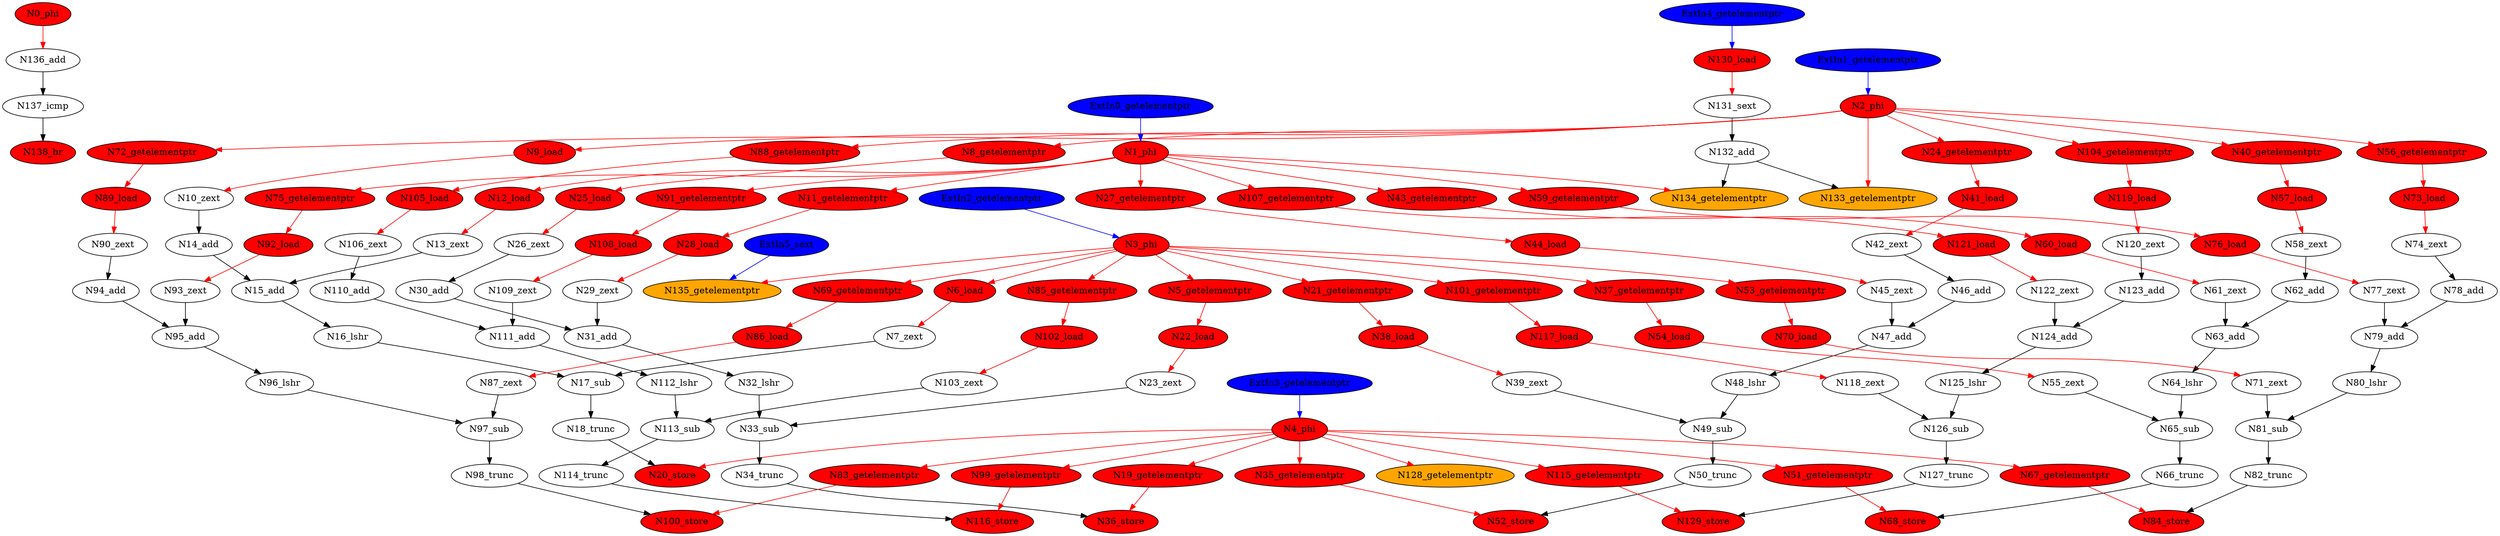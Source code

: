 digraph "lencod_computeBiPredSATD1_for.body133.11848" {
frequency = 390616
N0_phi [weight = 1, forbidden = 1, fillcolor = red, style = filled]
N1_phi [weight = 1, forbidden = 1, fillcolor = red, style = filled]
N2_phi [weight = 1, forbidden = 1, fillcolor = red, style = filled]
N3_phi [weight = 1, forbidden = 1, fillcolor = red, style = filled]
N4_phi [weight = 1, forbidden = 1, fillcolor = red, style = filled]
N5_getelementptr [weight = 1, forbidden = 1, fillcolor = red, style = filled]
N6_load [weight = 1, forbidden = 1, fillcolor = red, style = filled]
N7_zext [weight = 1, forbidden = 0]
N8_getelementptr [weight = 1, forbidden = 1, fillcolor = red, style = filled]
N9_load [weight = 1, forbidden = 1, fillcolor = red, style = filled]
N10_zext [weight = 1, forbidden = 0]
N11_getelementptr [weight = 1, forbidden = 1, fillcolor = red, style = filled]
N12_load [weight = 1, forbidden = 1, fillcolor = red, style = filled]
N13_zext [weight = 1, forbidden = 0]
N14_add [weight = 1, forbidden = 0]
N15_add [weight = 1, forbidden = 0]
N16_lshr [weight = 1, forbidden = 0]
N17_sub [weight = 1, forbidden = 0]
N18_trunc [weight = 1, forbidden = 0]
N19_getelementptr [weight = 1, forbidden = 1, fillcolor = red, style = filled]
N20_store [weight = 1, forbidden = 1, fillcolor = red, style = filled]
N21_getelementptr [weight = 1, forbidden = 1, fillcolor = red, style = filled]
N22_load [weight = 1, forbidden = 1, fillcolor = red, style = filled]
N23_zext [weight = 1, forbidden = 0]
N24_getelementptr [weight = 1, forbidden = 1, fillcolor = red, style = filled]
N25_load [weight = 1, forbidden = 1, fillcolor = red, style = filled]
N26_zext [weight = 1, forbidden = 0]
N27_getelementptr [weight = 1, forbidden = 1, fillcolor = red, style = filled]
N28_load [weight = 1, forbidden = 1, fillcolor = red, style = filled]
N29_zext [weight = 1, forbidden = 0]
N30_add [weight = 1, forbidden = 0]
N31_add [weight = 1, forbidden = 0]
N32_lshr [weight = 1, forbidden = 0]
N33_sub [weight = 1, forbidden = 0]
N34_trunc [weight = 1, forbidden = 0]
N35_getelementptr [weight = 1, forbidden = 1, fillcolor = red, style = filled]
N36_store [weight = 1, forbidden = 1, fillcolor = red, style = filled]
N37_getelementptr [weight = 1, forbidden = 1, fillcolor = red, style = filled]
N38_load [weight = 1, forbidden = 1, fillcolor = red, style = filled]
N39_zext [weight = 1, forbidden = 0]
N40_getelementptr [weight = 1, forbidden = 1, fillcolor = red, style = filled]
N41_load [weight = 1, forbidden = 1, fillcolor = red, style = filled]
N42_zext [weight = 1, forbidden = 0]
N43_getelementptr [weight = 1, forbidden = 1, fillcolor = red, style = filled]
N44_load [weight = 1, forbidden = 1, fillcolor = red, style = filled]
N45_zext [weight = 1, forbidden = 0]
N46_add [weight = 1, forbidden = 0]
N47_add [weight = 1, forbidden = 0]
N48_lshr [weight = 1, forbidden = 0]
N49_sub [weight = 1, forbidden = 0]
N50_trunc [weight = 1, forbidden = 0]
N51_getelementptr [weight = 1, forbidden = 1, fillcolor = red, style = filled]
N52_store [weight = 1, forbidden = 1, fillcolor = red, style = filled]
N53_getelementptr [weight = 1, forbidden = 1, fillcolor = red, style = filled]
N54_load [weight = 1, forbidden = 1, fillcolor = red, style = filled]
N55_zext [weight = 1, forbidden = 0]
N56_getelementptr [weight = 1, forbidden = 1, fillcolor = red, style = filled]
N57_load [weight = 1, forbidden = 1, fillcolor = red, style = filled]
N58_zext [weight = 1, forbidden = 0]
N59_getelementptr [weight = 1, forbidden = 1, fillcolor = red, style = filled]
N60_load [weight = 1, forbidden = 1, fillcolor = red, style = filled]
N61_zext [weight = 1, forbidden = 0]
N62_add [weight = 1, forbidden = 0]
N63_add [weight = 1, forbidden = 0]
N64_lshr [weight = 1, forbidden = 0]
N65_sub [weight = 1, forbidden = 0]
N66_trunc [weight = 1, forbidden = 0]
N67_getelementptr [weight = 1, forbidden = 1, fillcolor = red, style = filled]
N68_store [weight = 1, forbidden = 1, fillcolor = red, style = filled]
N69_getelementptr [weight = 1, forbidden = 1, fillcolor = red, style = filled]
N70_load [weight = 1, forbidden = 1, fillcolor = red, style = filled]
N71_zext [weight = 1, forbidden = 0]
N72_getelementptr [weight = 1, forbidden = 1, fillcolor = red, style = filled]
N73_load [weight = 1, forbidden = 1, fillcolor = red, style = filled]
N74_zext [weight = 1, forbidden = 0]
N75_getelementptr [weight = 1, forbidden = 1, fillcolor = red, style = filled]
N76_load [weight = 1, forbidden = 1, fillcolor = red, style = filled]
N77_zext [weight = 1, forbidden = 0]
N78_add [weight = 1, forbidden = 0]
N79_add [weight = 1, forbidden = 0]
N80_lshr [weight = 1, forbidden = 0]
N81_sub [weight = 1, forbidden = 0]
N82_trunc [weight = 1, forbidden = 0]
N83_getelementptr [weight = 1, forbidden = 1, fillcolor = red, style = filled]
N84_store [weight = 1, forbidden = 1, fillcolor = red, style = filled]
N85_getelementptr [weight = 1, forbidden = 1, fillcolor = red, style = filled]
N86_load [weight = 1, forbidden = 1, fillcolor = red, style = filled]
N87_zext [weight = 1, forbidden = 0]
N88_getelementptr [weight = 1, forbidden = 1, fillcolor = red, style = filled]
N89_load [weight = 1, forbidden = 1, fillcolor = red, style = filled]
N90_zext [weight = 1, forbidden = 0]
N91_getelementptr [weight = 1, forbidden = 1, fillcolor = red, style = filled]
N92_load [weight = 1, forbidden = 1, fillcolor = red, style = filled]
N93_zext [weight = 1, forbidden = 0]
N94_add [weight = 1, forbidden = 0]
N95_add [weight = 1, forbidden = 0]
N96_lshr [weight = 1, forbidden = 0]
N97_sub [weight = 1, forbidden = 0]
N98_trunc [weight = 1, forbidden = 0]
N99_getelementptr [weight = 1, forbidden = 1, fillcolor = red, style = filled]
N100_store [weight = 1, forbidden = 1, fillcolor = red, style = filled]
N101_getelementptr [weight = 1, forbidden = 1, fillcolor = red, style = filled]
N102_load [weight = 1, forbidden = 1, fillcolor = red, style = filled]
N103_zext [weight = 1, forbidden = 0]
N104_getelementptr [weight = 1, forbidden = 1, fillcolor = red, style = filled]
N105_load [weight = 1, forbidden = 1, fillcolor = red, style = filled]
N106_zext [weight = 1, forbidden = 0]
N107_getelementptr [weight = 1, forbidden = 1, fillcolor = red, style = filled]
N108_load [weight = 1, forbidden = 1, fillcolor = red, style = filled]
N109_zext [weight = 1, forbidden = 0]
N110_add [weight = 1, forbidden = 0]
N111_add [weight = 1, forbidden = 0]
N112_lshr [weight = 1, forbidden = 0]
N113_sub [weight = 1, forbidden = 0]
N114_trunc [weight = 1, forbidden = 0]
N115_getelementptr [weight = 1, forbidden = 1, fillcolor = red, style = filled]
N116_store [weight = 1, forbidden = 1, fillcolor = red, style = filled]
N117_load [weight = 1, forbidden = 1, fillcolor = red, style = filled]
N118_zext [weight = 1, forbidden = 0]
N119_load [weight = 1, forbidden = 1, fillcolor = red, style = filled]
N120_zext [weight = 1, forbidden = 0]
N121_load [weight = 1, forbidden = 1, fillcolor = red, style = filled]
N122_zext [weight = 1, forbidden = 0]
N123_add [weight = 1, forbidden = 0]
N124_add [weight = 1, forbidden = 0]
N125_lshr [weight = 1, forbidden = 0]
N126_sub [weight = 1, forbidden = 0]
N127_trunc [weight = 1, forbidden = 0]
N128_getelementptr [weight = 1, forbidden = 1, fillcolor = orange, style = filled]
N129_store [weight = 1, forbidden = 1, fillcolor = red, style = filled]
N130_load [weight = 1, forbidden = 1, fillcolor = red, style = filled]
N131_sext [weight = 1, forbidden = 0]
N132_add [weight = 1, forbidden = 0]
N133_getelementptr [weight = 1, forbidden = 1, fillcolor = orange, style = filled]
N134_getelementptr [weight = 1, forbidden = 1, fillcolor = orange, style = filled]
N135_getelementptr [weight = 1, forbidden = 1, fillcolor = orange, style = filled]
N136_add [weight = 1, forbidden = 0]
N137_icmp [weight = 1, forbidden = 0]
N138_br [weight = 1, forbidden = 1, fillcolor = red, style = filled]
ExtIn0_getelementptr [weight = 0, forbidden = 1, fillcolor = blue, style = filled]
ExtIn1_getelementptr [weight = 0, forbidden = 1, fillcolor = blue, style = filled]
ExtIn2_getelementptr [weight = 0, forbidden = 1, fillcolor = blue, style = filled]
ExtIn3_getelementptr [weight = 0, forbidden = 1, fillcolor = blue, style = filled]
ExtIn4_getelementptr [weight = 0, forbidden = 1, fillcolor = blue, style = filled]
ExtIn5_sext [weight = 0, forbidden = 1, fillcolor = blue, style = filled]
N0_phi -> N136_add [color = red]
N1_phi -> N11_getelementptr [color = red]
N1_phi -> N12_load [color = red]
N1_phi -> N27_getelementptr [color = red]
N1_phi -> N43_getelementptr [color = red]
N1_phi -> N59_getelementptr [color = red]
N1_phi -> N75_getelementptr [color = red]
N1_phi -> N91_getelementptr [color = red]
N1_phi -> N107_getelementptr [color = red]
N1_phi -> N134_getelementptr [color = red]
N2_phi -> N8_getelementptr [color = red]
N2_phi -> N9_load [color = red]
N2_phi -> N24_getelementptr [color = red]
N2_phi -> N40_getelementptr [color = red]
N2_phi -> N56_getelementptr [color = red]
N2_phi -> N72_getelementptr [color = red]
N2_phi -> N88_getelementptr [color = red]
N2_phi -> N104_getelementptr [color = red]
N2_phi -> N133_getelementptr [color = red]
N3_phi -> N5_getelementptr [color = red]
N3_phi -> N6_load [color = red]
N3_phi -> N21_getelementptr [color = red]
N3_phi -> N37_getelementptr [color = red]
N3_phi -> N53_getelementptr [color = red]
N3_phi -> N69_getelementptr [color = red]
N3_phi -> N85_getelementptr [color = red]
N3_phi -> N101_getelementptr [color = red]
N3_phi -> N135_getelementptr [color = red]
N4_phi -> N19_getelementptr [color = red]
N4_phi -> N20_store [color = red]
N4_phi -> N35_getelementptr [color = red]
N4_phi -> N51_getelementptr [color = red]
N4_phi -> N67_getelementptr [color = red]
N4_phi -> N83_getelementptr [color = red]
N4_phi -> N99_getelementptr [color = red]
N4_phi -> N115_getelementptr [color = red]
N4_phi -> N128_getelementptr [color = red]
N5_getelementptr -> N22_load [color = red]
N6_load -> N7_zext [color = red]
N7_zext -> N17_sub
N8_getelementptr -> N25_load [color = red]
N9_load -> N10_zext [color = red]
N10_zext -> N14_add
N11_getelementptr -> N28_load [color = red]
N12_load -> N13_zext [color = red]
N13_zext -> N15_add
N14_add -> N15_add
N15_add -> N16_lshr
N16_lshr -> N17_sub
N17_sub -> N18_trunc
N18_trunc -> N20_store
N19_getelementptr -> N36_store [color = red]
N21_getelementptr -> N38_load [color = red]
N22_load -> N23_zext [color = red]
N23_zext -> N33_sub
N24_getelementptr -> N41_load [color = red]
N25_load -> N26_zext [color = red]
N26_zext -> N30_add
N27_getelementptr -> N44_load [color = red]
N28_load -> N29_zext [color = red]
N29_zext -> N31_add
N30_add -> N31_add
N31_add -> N32_lshr
N32_lshr -> N33_sub
N33_sub -> N34_trunc
N34_trunc -> N36_store
N35_getelementptr -> N52_store [color = red]
N37_getelementptr -> N54_load [color = red]
N38_load -> N39_zext [color = red]
N39_zext -> N49_sub
N40_getelementptr -> N57_load [color = red]
N41_load -> N42_zext [color = red]
N42_zext -> N46_add
N43_getelementptr -> N60_load [color = red]
N44_load -> N45_zext [color = red]
N45_zext -> N47_add
N46_add -> N47_add
N47_add -> N48_lshr
N48_lshr -> N49_sub
N49_sub -> N50_trunc
N50_trunc -> N52_store
N51_getelementptr -> N68_store [color = red]
N53_getelementptr -> N70_load [color = red]
N54_load -> N55_zext [color = red]
N55_zext -> N65_sub
N56_getelementptr -> N73_load [color = red]
N57_load -> N58_zext [color = red]
N58_zext -> N62_add
N59_getelementptr -> N76_load [color = red]
N60_load -> N61_zext [color = red]
N61_zext -> N63_add
N62_add -> N63_add
N63_add -> N64_lshr
N64_lshr -> N65_sub
N65_sub -> N66_trunc
N66_trunc -> N68_store
N67_getelementptr -> N84_store [color = red]
N69_getelementptr -> N86_load [color = red]
N70_load -> N71_zext [color = red]
N71_zext -> N81_sub
N72_getelementptr -> N89_load [color = red]
N73_load -> N74_zext [color = red]
N74_zext -> N78_add
N75_getelementptr -> N92_load [color = red]
N76_load -> N77_zext [color = red]
N77_zext -> N79_add
N78_add -> N79_add
N79_add -> N80_lshr
N80_lshr -> N81_sub
N81_sub -> N82_trunc
N82_trunc -> N84_store
N83_getelementptr -> N100_store [color = red]
N85_getelementptr -> N102_load [color = red]
N86_load -> N87_zext [color = red]
N87_zext -> N97_sub
N88_getelementptr -> N105_load [color = red]
N89_load -> N90_zext [color = red]
N90_zext -> N94_add
N91_getelementptr -> N108_load [color = red]
N92_load -> N93_zext [color = red]
N93_zext -> N95_add
N94_add -> N95_add
N95_add -> N96_lshr
N96_lshr -> N97_sub
N97_sub -> N98_trunc
N98_trunc -> N100_store
N99_getelementptr -> N116_store [color = red]
N101_getelementptr -> N117_load [color = red]
N102_load -> N103_zext [color = red]
N103_zext -> N113_sub
N104_getelementptr -> N119_load [color = red]
N105_load -> N106_zext [color = red]
N106_zext -> N110_add
N107_getelementptr -> N121_load [color = red]
N108_load -> N109_zext [color = red]
N109_zext -> N111_add
N110_add -> N111_add
N111_add -> N112_lshr
N112_lshr -> N113_sub
N113_sub -> N114_trunc
N114_trunc -> N116_store
N115_getelementptr -> N129_store [color = red]
N117_load -> N118_zext [color = red]
N118_zext -> N126_sub
N119_load -> N120_zext [color = red]
N120_zext -> N123_add
N121_load -> N122_zext [color = red]
N122_zext -> N124_add
N123_add -> N124_add
N124_add -> N125_lshr
N125_lshr -> N126_sub
N126_sub -> N127_trunc
N127_trunc -> N129_store
N130_load -> N131_sext [color = red]
N131_sext -> N132_add
N132_add -> N133_getelementptr
N132_add -> N134_getelementptr
N136_add -> N137_icmp
N137_icmp -> N138_br
ExtIn0_getelementptr -> N1_phi [color = blue]
ExtIn1_getelementptr -> N2_phi [color = blue]
ExtIn2_getelementptr -> N3_phi [color = blue]
ExtIn3_getelementptr -> N4_phi [color = blue]
ExtIn4_getelementptr -> N130_load [color = blue]
ExtIn5_sext -> N135_getelementptr [color = blue]
}
